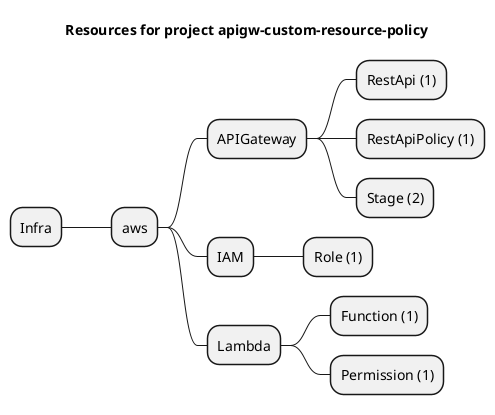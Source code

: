 @startmindmap
title Resources for project apigw-custom-resource-policy
skinparam monochrome true
+ Infra
++ aws
+++ APIGateway
++++ RestApi (1)
++++ RestApiPolicy (1)
++++ Stage (2)
+++ IAM
++++ Role (1)
+++ Lambda
++++ Function (1)
++++ Permission (1)
@endmindmap